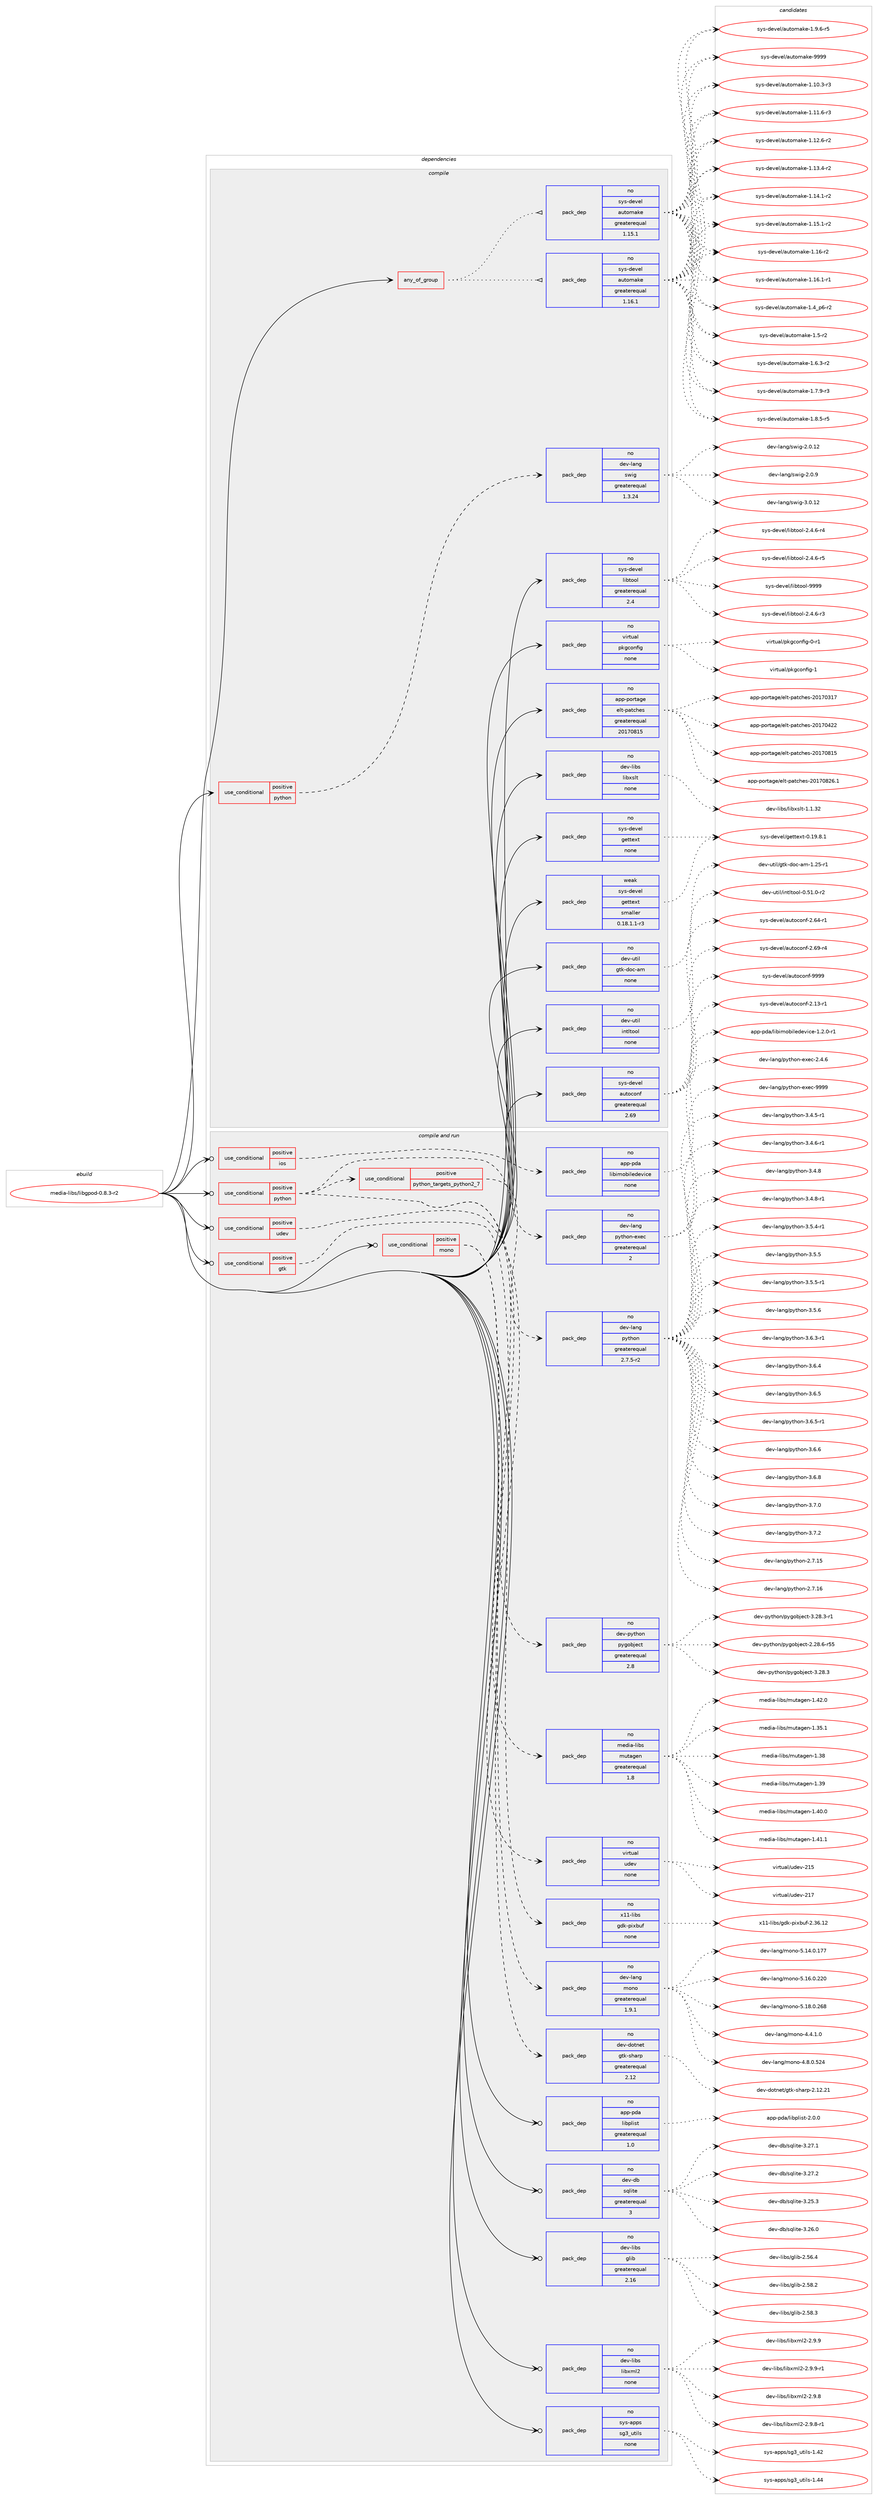 digraph prolog {

# *************
# Graph options
# *************

newrank=true;
concentrate=true;
compound=true;
graph [rankdir=LR,fontname=Helvetica,fontsize=10,ranksep=1.5];#, ranksep=2.5, nodesep=0.2];
edge  [arrowhead=vee];
node  [fontname=Helvetica,fontsize=10];

# **********
# The ebuild
# **********

subgraph cluster_leftcol {
color=gray;
rank=same;
label=<<i>ebuild</i>>;
id [label="media-libs/libgpod-0.8.3-r2", color=red, width=4, href="../media-libs/libgpod-0.8.3-r2.svg"];
}

# ****************
# The dependencies
# ****************

subgraph cluster_midcol {
color=gray;
label=<<i>dependencies</i>>;
subgraph cluster_compile {
fillcolor="#eeeeee";
style=filled;
label=<<i>compile</i>>;
subgraph any25077 {
dependency1612627 [label=<<TABLE BORDER="0" CELLBORDER="1" CELLSPACING="0" CELLPADDING="4"><TR><TD CELLPADDING="10">any_of_group</TD></TR></TABLE>>, shape=none, color=red];subgraph pack1152445 {
dependency1612628 [label=<<TABLE BORDER="0" CELLBORDER="1" CELLSPACING="0" CELLPADDING="4" WIDTH="220"><TR><TD ROWSPAN="6" CELLPADDING="30">pack_dep</TD></TR><TR><TD WIDTH="110">no</TD></TR><TR><TD>sys-devel</TD></TR><TR><TD>automake</TD></TR><TR><TD>greaterequal</TD></TR><TR><TD>1.16.1</TD></TR></TABLE>>, shape=none, color=blue];
}
dependency1612627:e -> dependency1612628:w [weight=20,style="dotted",arrowhead="oinv"];
subgraph pack1152446 {
dependency1612629 [label=<<TABLE BORDER="0" CELLBORDER="1" CELLSPACING="0" CELLPADDING="4" WIDTH="220"><TR><TD ROWSPAN="6" CELLPADDING="30">pack_dep</TD></TR><TR><TD WIDTH="110">no</TD></TR><TR><TD>sys-devel</TD></TR><TR><TD>automake</TD></TR><TR><TD>greaterequal</TD></TR><TR><TD>1.15.1</TD></TR></TABLE>>, shape=none, color=blue];
}
dependency1612627:e -> dependency1612629:w [weight=20,style="dotted",arrowhead="oinv"];
}
id:e -> dependency1612627:w [weight=20,style="solid",arrowhead="vee"];
subgraph cond434406 {
dependency1612630 [label=<<TABLE BORDER="0" CELLBORDER="1" CELLSPACING="0" CELLPADDING="4"><TR><TD ROWSPAN="3" CELLPADDING="10">use_conditional</TD></TR><TR><TD>positive</TD></TR><TR><TD>python</TD></TR></TABLE>>, shape=none, color=red];
subgraph pack1152447 {
dependency1612631 [label=<<TABLE BORDER="0" CELLBORDER="1" CELLSPACING="0" CELLPADDING="4" WIDTH="220"><TR><TD ROWSPAN="6" CELLPADDING="30">pack_dep</TD></TR><TR><TD WIDTH="110">no</TD></TR><TR><TD>dev-lang</TD></TR><TR><TD>swig</TD></TR><TR><TD>greaterequal</TD></TR><TR><TD>1.3.24</TD></TR></TABLE>>, shape=none, color=blue];
}
dependency1612630:e -> dependency1612631:w [weight=20,style="dashed",arrowhead="vee"];
}
id:e -> dependency1612630:w [weight=20,style="solid",arrowhead="vee"];
subgraph pack1152448 {
dependency1612632 [label=<<TABLE BORDER="0" CELLBORDER="1" CELLSPACING="0" CELLPADDING="4" WIDTH="220"><TR><TD ROWSPAN="6" CELLPADDING="30">pack_dep</TD></TR><TR><TD WIDTH="110">no</TD></TR><TR><TD>app-portage</TD></TR><TR><TD>elt-patches</TD></TR><TR><TD>greaterequal</TD></TR><TR><TD>20170815</TD></TR></TABLE>>, shape=none, color=blue];
}
id:e -> dependency1612632:w [weight=20,style="solid",arrowhead="vee"];
subgraph pack1152449 {
dependency1612633 [label=<<TABLE BORDER="0" CELLBORDER="1" CELLSPACING="0" CELLPADDING="4" WIDTH="220"><TR><TD ROWSPAN="6" CELLPADDING="30">pack_dep</TD></TR><TR><TD WIDTH="110">no</TD></TR><TR><TD>dev-libs</TD></TR><TR><TD>libxslt</TD></TR><TR><TD>none</TD></TR><TR><TD></TD></TR></TABLE>>, shape=none, color=blue];
}
id:e -> dependency1612633:w [weight=20,style="solid",arrowhead="vee"];
subgraph pack1152450 {
dependency1612634 [label=<<TABLE BORDER="0" CELLBORDER="1" CELLSPACING="0" CELLPADDING="4" WIDTH="220"><TR><TD ROWSPAN="6" CELLPADDING="30">pack_dep</TD></TR><TR><TD WIDTH="110">no</TD></TR><TR><TD>dev-util</TD></TR><TR><TD>gtk-doc-am</TD></TR><TR><TD>none</TD></TR><TR><TD></TD></TR></TABLE>>, shape=none, color=blue];
}
id:e -> dependency1612634:w [weight=20,style="solid",arrowhead="vee"];
subgraph pack1152451 {
dependency1612635 [label=<<TABLE BORDER="0" CELLBORDER="1" CELLSPACING="0" CELLPADDING="4" WIDTH="220"><TR><TD ROWSPAN="6" CELLPADDING="30">pack_dep</TD></TR><TR><TD WIDTH="110">no</TD></TR><TR><TD>dev-util</TD></TR><TR><TD>intltool</TD></TR><TR><TD>none</TD></TR><TR><TD></TD></TR></TABLE>>, shape=none, color=blue];
}
id:e -> dependency1612635:w [weight=20,style="solid",arrowhead="vee"];
subgraph pack1152452 {
dependency1612636 [label=<<TABLE BORDER="0" CELLBORDER="1" CELLSPACING="0" CELLPADDING="4" WIDTH="220"><TR><TD ROWSPAN="6" CELLPADDING="30">pack_dep</TD></TR><TR><TD WIDTH="110">no</TD></TR><TR><TD>sys-devel</TD></TR><TR><TD>autoconf</TD></TR><TR><TD>greaterequal</TD></TR><TR><TD>2.69</TD></TR></TABLE>>, shape=none, color=blue];
}
id:e -> dependency1612636:w [weight=20,style="solid",arrowhead="vee"];
subgraph pack1152453 {
dependency1612637 [label=<<TABLE BORDER="0" CELLBORDER="1" CELLSPACING="0" CELLPADDING="4" WIDTH="220"><TR><TD ROWSPAN="6" CELLPADDING="30">pack_dep</TD></TR><TR><TD WIDTH="110">no</TD></TR><TR><TD>sys-devel</TD></TR><TR><TD>gettext</TD></TR><TR><TD>none</TD></TR><TR><TD></TD></TR></TABLE>>, shape=none, color=blue];
}
id:e -> dependency1612637:w [weight=20,style="solid",arrowhead="vee"];
subgraph pack1152454 {
dependency1612638 [label=<<TABLE BORDER="0" CELLBORDER="1" CELLSPACING="0" CELLPADDING="4" WIDTH="220"><TR><TD ROWSPAN="6" CELLPADDING="30">pack_dep</TD></TR><TR><TD WIDTH="110">no</TD></TR><TR><TD>sys-devel</TD></TR><TR><TD>libtool</TD></TR><TR><TD>greaterequal</TD></TR><TR><TD>2.4</TD></TR></TABLE>>, shape=none, color=blue];
}
id:e -> dependency1612638:w [weight=20,style="solid",arrowhead="vee"];
subgraph pack1152455 {
dependency1612639 [label=<<TABLE BORDER="0" CELLBORDER="1" CELLSPACING="0" CELLPADDING="4" WIDTH="220"><TR><TD ROWSPAN="6" CELLPADDING="30">pack_dep</TD></TR><TR><TD WIDTH="110">no</TD></TR><TR><TD>virtual</TD></TR><TR><TD>pkgconfig</TD></TR><TR><TD>none</TD></TR><TR><TD></TD></TR></TABLE>>, shape=none, color=blue];
}
id:e -> dependency1612639:w [weight=20,style="solid",arrowhead="vee"];
subgraph pack1152456 {
dependency1612640 [label=<<TABLE BORDER="0" CELLBORDER="1" CELLSPACING="0" CELLPADDING="4" WIDTH="220"><TR><TD ROWSPAN="6" CELLPADDING="30">pack_dep</TD></TR><TR><TD WIDTH="110">weak</TD></TR><TR><TD>sys-devel</TD></TR><TR><TD>gettext</TD></TR><TR><TD>smaller</TD></TR><TR><TD>0.18.1.1-r3</TD></TR></TABLE>>, shape=none, color=blue];
}
id:e -> dependency1612640:w [weight=20,style="solid",arrowhead="vee"];
}
subgraph cluster_compileandrun {
fillcolor="#eeeeee";
style=filled;
label=<<i>compile and run</i>>;
subgraph cond434407 {
dependency1612641 [label=<<TABLE BORDER="0" CELLBORDER="1" CELLSPACING="0" CELLPADDING="4"><TR><TD ROWSPAN="3" CELLPADDING="10">use_conditional</TD></TR><TR><TD>positive</TD></TR><TR><TD>gtk</TD></TR></TABLE>>, shape=none, color=red];
subgraph pack1152457 {
dependency1612642 [label=<<TABLE BORDER="0" CELLBORDER="1" CELLSPACING="0" CELLPADDING="4" WIDTH="220"><TR><TD ROWSPAN="6" CELLPADDING="30">pack_dep</TD></TR><TR><TD WIDTH="110">no</TD></TR><TR><TD>x11-libs</TD></TR><TR><TD>gdk-pixbuf</TD></TR><TR><TD>none</TD></TR><TR><TD></TD></TR></TABLE>>, shape=none, color=blue];
}
dependency1612641:e -> dependency1612642:w [weight=20,style="dashed",arrowhead="vee"];
}
id:e -> dependency1612641:w [weight=20,style="solid",arrowhead="odotvee"];
subgraph cond434408 {
dependency1612643 [label=<<TABLE BORDER="0" CELLBORDER="1" CELLSPACING="0" CELLPADDING="4"><TR><TD ROWSPAN="3" CELLPADDING="10">use_conditional</TD></TR><TR><TD>positive</TD></TR><TR><TD>ios</TD></TR></TABLE>>, shape=none, color=red];
subgraph pack1152458 {
dependency1612644 [label=<<TABLE BORDER="0" CELLBORDER="1" CELLSPACING="0" CELLPADDING="4" WIDTH="220"><TR><TD ROWSPAN="6" CELLPADDING="30">pack_dep</TD></TR><TR><TD WIDTH="110">no</TD></TR><TR><TD>app-pda</TD></TR><TR><TD>libimobiledevice</TD></TR><TR><TD>none</TD></TR><TR><TD></TD></TR></TABLE>>, shape=none, color=blue];
}
dependency1612643:e -> dependency1612644:w [weight=20,style="dashed",arrowhead="vee"];
}
id:e -> dependency1612643:w [weight=20,style="solid",arrowhead="odotvee"];
subgraph cond434409 {
dependency1612645 [label=<<TABLE BORDER="0" CELLBORDER="1" CELLSPACING="0" CELLPADDING="4"><TR><TD ROWSPAN="3" CELLPADDING="10">use_conditional</TD></TR><TR><TD>positive</TD></TR><TR><TD>mono</TD></TR></TABLE>>, shape=none, color=red];
subgraph pack1152459 {
dependency1612646 [label=<<TABLE BORDER="0" CELLBORDER="1" CELLSPACING="0" CELLPADDING="4" WIDTH="220"><TR><TD ROWSPAN="6" CELLPADDING="30">pack_dep</TD></TR><TR><TD WIDTH="110">no</TD></TR><TR><TD>dev-lang</TD></TR><TR><TD>mono</TD></TR><TR><TD>greaterequal</TD></TR><TR><TD>1.9.1</TD></TR></TABLE>>, shape=none, color=blue];
}
dependency1612645:e -> dependency1612646:w [weight=20,style="dashed",arrowhead="vee"];
subgraph pack1152460 {
dependency1612647 [label=<<TABLE BORDER="0" CELLBORDER="1" CELLSPACING="0" CELLPADDING="4" WIDTH="220"><TR><TD ROWSPAN="6" CELLPADDING="30">pack_dep</TD></TR><TR><TD WIDTH="110">no</TD></TR><TR><TD>dev-dotnet</TD></TR><TR><TD>gtk-sharp</TD></TR><TR><TD>greaterequal</TD></TR><TR><TD>2.12</TD></TR></TABLE>>, shape=none, color=blue];
}
dependency1612645:e -> dependency1612647:w [weight=20,style="dashed",arrowhead="vee"];
}
id:e -> dependency1612645:w [weight=20,style="solid",arrowhead="odotvee"];
subgraph cond434410 {
dependency1612648 [label=<<TABLE BORDER="0" CELLBORDER="1" CELLSPACING="0" CELLPADDING="4"><TR><TD ROWSPAN="3" CELLPADDING="10">use_conditional</TD></TR><TR><TD>positive</TD></TR><TR><TD>python</TD></TR></TABLE>>, shape=none, color=red];
subgraph cond434411 {
dependency1612649 [label=<<TABLE BORDER="0" CELLBORDER="1" CELLSPACING="0" CELLPADDING="4"><TR><TD ROWSPAN="3" CELLPADDING="10">use_conditional</TD></TR><TR><TD>positive</TD></TR><TR><TD>python_targets_python2_7</TD></TR></TABLE>>, shape=none, color=red];
subgraph pack1152461 {
dependency1612650 [label=<<TABLE BORDER="0" CELLBORDER="1" CELLSPACING="0" CELLPADDING="4" WIDTH="220"><TR><TD ROWSPAN="6" CELLPADDING="30">pack_dep</TD></TR><TR><TD WIDTH="110">no</TD></TR><TR><TD>dev-lang</TD></TR><TR><TD>python</TD></TR><TR><TD>greaterequal</TD></TR><TR><TD>2.7.5-r2</TD></TR></TABLE>>, shape=none, color=blue];
}
dependency1612649:e -> dependency1612650:w [weight=20,style="dashed",arrowhead="vee"];
}
dependency1612648:e -> dependency1612649:w [weight=20,style="dashed",arrowhead="vee"];
subgraph pack1152462 {
dependency1612651 [label=<<TABLE BORDER="0" CELLBORDER="1" CELLSPACING="0" CELLPADDING="4" WIDTH="220"><TR><TD ROWSPAN="6" CELLPADDING="30">pack_dep</TD></TR><TR><TD WIDTH="110">no</TD></TR><TR><TD>dev-lang</TD></TR><TR><TD>python-exec</TD></TR><TR><TD>greaterequal</TD></TR><TR><TD>2</TD></TR></TABLE>>, shape=none, color=blue];
}
dependency1612648:e -> dependency1612651:w [weight=20,style="dashed",arrowhead="vee"];
subgraph pack1152463 {
dependency1612652 [label=<<TABLE BORDER="0" CELLBORDER="1" CELLSPACING="0" CELLPADDING="4" WIDTH="220"><TR><TD ROWSPAN="6" CELLPADDING="30">pack_dep</TD></TR><TR><TD WIDTH="110">no</TD></TR><TR><TD>media-libs</TD></TR><TR><TD>mutagen</TD></TR><TR><TD>greaterequal</TD></TR><TR><TD>1.8</TD></TR></TABLE>>, shape=none, color=blue];
}
dependency1612648:e -> dependency1612652:w [weight=20,style="dashed",arrowhead="vee"];
subgraph pack1152464 {
dependency1612653 [label=<<TABLE BORDER="0" CELLBORDER="1" CELLSPACING="0" CELLPADDING="4" WIDTH="220"><TR><TD ROWSPAN="6" CELLPADDING="30">pack_dep</TD></TR><TR><TD WIDTH="110">no</TD></TR><TR><TD>dev-python</TD></TR><TR><TD>pygobject</TD></TR><TR><TD>greaterequal</TD></TR><TR><TD>2.8</TD></TR></TABLE>>, shape=none, color=blue];
}
dependency1612648:e -> dependency1612653:w [weight=20,style="dashed",arrowhead="vee"];
}
id:e -> dependency1612648:w [weight=20,style="solid",arrowhead="odotvee"];
subgraph cond434412 {
dependency1612654 [label=<<TABLE BORDER="0" CELLBORDER="1" CELLSPACING="0" CELLPADDING="4"><TR><TD ROWSPAN="3" CELLPADDING="10">use_conditional</TD></TR><TR><TD>positive</TD></TR><TR><TD>udev</TD></TR></TABLE>>, shape=none, color=red];
subgraph pack1152465 {
dependency1612655 [label=<<TABLE BORDER="0" CELLBORDER="1" CELLSPACING="0" CELLPADDING="4" WIDTH="220"><TR><TD ROWSPAN="6" CELLPADDING="30">pack_dep</TD></TR><TR><TD WIDTH="110">no</TD></TR><TR><TD>virtual</TD></TR><TR><TD>udev</TD></TR><TR><TD>none</TD></TR><TR><TD></TD></TR></TABLE>>, shape=none, color=blue];
}
dependency1612654:e -> dependency1612655:w [weight=20,style="dashed",arrowhead="vee"];
}
id:e -> dependency1612654:w [weight=20,style="solid",arrowhead="odotvee"];
subgraph pack1152466 {
dependency1612656 [label=<<TABLE BORDER="0" CELLBORDER="1" CELLSPACING="0" CELLPADDING="4" WIDTH="220"><TR><TD ROWSPAN="6" CELLPADDING="30">pack_dep</TD></TR><TR><TD WIDTH="110">no</TD></TR><TR><TD>app-pda</TD></TR><TR><TD>libplist</TD></TR><TR><TD>greaterequal</TD></TR><TR><TD>1.0</TD></TR></TABLE>>, shape=none, color=blue];
}
id:e -> dependency1612656:w [weight=20,style="solid",arrowhead="odotvee"];
subgraph pack1152467 {
dependency1612657 [label=<<TABLE BORDER="0" CELLBORDER="1" CELLSPACING="0" CELLPADDING="4" WIDTH="220"><TR><TD ROWSPAN="6" CELLPADDING="30">pack_dep</TD></TR><TR><TD WIDTH="110">no</TD></TR><TR><TD>dev-db</TD></TR><TR><TD>sqlite</TD></TR><TR><TD>greaterequal</TD></TR><TR><TD>3</TD></TR></TABLE>>, shape=none, color=blue];
}
id:e -> dependency1612657:w [weight=20,style="solid",arrowhead="odotvee"];
subgraph pack1152468 {
dependency1612658 [label=<<TABLE BORDER="0" CELLBORDER="1" CELLSPACING="0" CELLPADDING="4" WIDTH="220"><TR><TD ROWSPAN="6" CELLPADDING="30">pack_dep</TD></TR><TR><TD WIDTH="110">no</TD></TR><TR><TD>dev-libs</TD></TR><TR><TD>glib</TD></TR><TR><TD>greaterequal</TD></TR><TR><TD>2.16</TD></TR></TABLE>>, shape=none, color=blue];
}
id:e -> dependency1612658:w [weight=20,style="solid",arrowhead="odotvee"];
subgraph pack1152469 {
dependency1612659 [label=<<TABLE BORDER="0" CELLBORDER="1" CELLSPACING="0" CELLPADDING="4" WIDTH="220"><TR><TD ROWSPAN="6" CELLPADDING="30">pack_dep</TD></TR><TR><TD WIDTH="110">no</TD></TR><TR><TD>dev-libs</TD></TR><TR><TD>libxml2</TD></TR><TR><TD>none</TD></TR><TR><TD></TD></TR></TABLE>>, shape=none, color=blue];
}
id:e -> dependency1612659:w [weight=20,style="solid",arrowhead="odotvee"];
subgraph pack1152470 {
dependency1612660 [label=<<TABLE BORDER="0" CELLBORDER="1" CELLSPACING="0" CELLPADDING="4" WIDTH="220"><TR><TD ROWSPAN="6" CELLPADDING="30">pack_dep</TD></TR><TR><TD WIDTH="110">no</TD></TR><TR><TD>sys-apps</TD></TR><TR><TD>sg3_utils</TD></TR><TR><TD>none</TD></TR><TR><TD></TD></TR></TABLE>>, shape=none, color=blue];
}
id:e -> dependency1612660:w [weight=20,style="solid",arrowhead="odotvee"];
}
subgraph cluster_run {
fillcolor="#eeeeee";
style=filled;
label=<<i>run</i>>;
}
}

# **************
# The candidates
# **************

subgraph cluster_choices {
rank=same;
color=gray;
label=<<i>candidates</i>>;

subgraph choice1152445 {
color=black;
nodesep=1;
choice11512111545100101118101108479711711611110997107101454946494846514511451 [label="sys-devel/automake-1.10.3-r3", color=red, width=4,href="../sys-devel/automake-1.10.3-r3.svg"];
choice11512111545100101118101108479711711611110997107101454946494946544511451 [label="sys-devel/automake-1.11.6-r3", color=red, width=4,href="../sys-devel/automake-1.11.6-r3.svg"];
choice11512111545100101118101108479711711611110997107101454946495046544511450 [label="sys-devel/automake-1.12.6-r2", color=red, width=4,href="../sys-devel/automake-1.12.6-r2.svg"];
choice11512111545100101118101108479711711611110997107101454946495146524511450 [label="sys-devel/automake-1.13.4-r2", color=red, width=4,href="../sys-devel/automake-1.13.4-r2.svg"];
choice11512111545100101118101108479711711611110997107101454946495246494511450 [label="sys-devel/automake-1.14.1-r2", color=red, width=4,href="../sys-devel/automake-1.14.1-r2.svg"];
choice11512111545100101118101108479711711611110997107101454946495346494511450 [label="sys-devel/automake-1.15.1-r2", color=red, width=4,href="../sys-devel/automake-1.15.1-r2.svg"];
choice1151211154510010111810110847971171161111099710710145494649544511450 [label="sys-devel/automake-1.16-r2", color=red, width=4,href="../sys-devel/automake-1.16-r2.svg"];
choice11512111545100101118101108479711711611110997107101454946495446494511449 [label="sys-devel/automake-1.16.1-r1", color=red, width=4,href="../sys-devel/automake-1.16.1-r1.svg"];
choice115121115451001011181011084797117116111109971071014549465295112544511450 [label="sys-devel/automake-1.4_p6-r2", color=red, width=4,href="../sys-devel/automake-1.4_p6-r2.svg"];
choice11512111545100101118101108479711711611110997107101454946534511450 [label="sys-devel/automake-1.5-r2", color=red, width=4,href="../sys-devel/automake-1.5-r2.svg"];
choice115121115451001011181011084797117116111109971071014549465446514511450 [label="sys-devel/automake-1.6.3-r2", color=red, width=4,href="../sys-devel/automake-1.6.3-r2.svg"];
choice115121115451001011181011084797117116111109971071014549465546574511451 [label="sys-devel/automake-1.7.9-r3", color=red, width=4,href="../sys-devel/automake-1.7.9-r3.svg"];
choice115121115451001011181011084797117116111109971071014549465646534511453 [label="sys-devel/automake-1.8.5-r5", color=red, width=4,href="../sys-devel/automake-1.8.5-r5.svg"];
choice115121115451001011181011084797117116111109971071014549465746544511453 [label="sys-devel/automake-1.9.6-r5", color=red, width=4,href="../sys-devel/automake-1.9.6-r5.svg"];
choice115121115451001011181011084797117116111109971071014557575757 [label="sys-devel/automake-9999", color=red, width=4,href="../sys-devel/automake-9999.svg"];
dependency1612628:e -> choice11512111545100101118101108479711711611110997107101454946494846514511451:w [style=dotted,weight="100"];
dependency1612628:e -> choice11512111545100101118101108479711711611110997107101454946494946544511451:w [style=dotted,weight="100"];
dependency1612628:e -> choice11512111545100101118101108479711711611110997107101454946495046544511450:w [style=dotted,weight="100"];
dependency1612628:e -> choice11512111545100101118101108479711711611110997107101454946495146524511450:w [style=dotted,weight="100"];
dependency1612628:e -> choice11512111545100101118101108479711711611110997107101454946495246494511450:w [style=dotted,weight="100"];
dependency1612628:e -> choice11512111545100101118101108479711711611110997107101454946495346494511450:w [style=dotted,weight="100"];
dependency1612628:e -> choice1151211154510010111810110847971171161111099710710145494649544511450:w [style=dotted,weight="100"];
dependency1612628:e -> choice11512111545100101118101108479711711611110997107101454946495446494511449:w [style=dotted,weight="100"];
dependency1612628:e -> choice115121115451001011181011084797117116111109971071014549465295112544511450:w [style=dotted,weight="100"];
dependency1612628:e -> choice11512111545100101118101108479711711611110997107101454946534511450:w [style=dotted,weight="100"];
dependency1612628:e -> choice115121115451001011181011084797117116111109971071014549465446514511450:w [style=dotted,weight="100"];
dependency1612628:e -> choice115121115451001011181011084797117116111109971071014549465546574511451:w [style=dotted,weight="100"];
dependency1612628:e -> choice115121115451001011181011084797117116111109971071014549465646534511453:w [style=dotted,weight="100"];
dependency1612628:e -> choice115121115451001011181011084797117116111109971071014549465746544511453:w [style=dotted,weight="100"];
dependency1612628:e -> choice115121115451001011181011084797117116111109971071014557575757:w [style=dotted,weight="100"];
}
subgraph choice1152446 {
color=black;
nodesep=1;
choice11512111545100101118101108479711711611110997107101454946494846514511451 [label="sys-devel/automake-1.10.3-r3", color=red, width=4,href="../sys-devel/automake-1.10.3-r3.svg"];
choice11512111545100101118101108479711711611110997107101454946494946544511451 [label="sys-devel/automake-1.11.6-r3", color=red, width=4,href="../sys-devel/automake-1.11.6-r3.svg"];
choice11512111545100101118101108479711711611110997107101454946495046544511450 [label="sys-devel/automake-1.12.6-r2", color=red, width=4,href="../sys-devel/automake-1.12.6-r2.svg"];
choice11512111545100101118101108479711711611110997107101454946495146524511450 [label="sys-devel/automake-1.13.4-r2", color=red, width=4,href="../sys-devel/automake-1.13.4-r2.svg"];
choice11512111545100101118101108479711711611110997107101454946495246494511450 [label="sys-devel/automake-1.14.1-r2", color=red, width=4,href="../sys-devel/automake-1.14.1-r2.svg"];
choice11512111545100101118101108479711711611110997107101454946495346494511450 [label="sys-devel/automake-1.15.1-r2", color=red, width=4,href="../sys-devel/automake-1.15.1-r2.svg"];
choice1151211154510010111810110847971171161111099710710145494649544511450 [label="sys-devel/automake-1.16-r2", color=red, width=4,href="../sys-devel/automake-1.16-r2.svg"];
choice11512111545100101118101108479711711611110997107101454946495446494511449 [label="sys-devel/automake-1.16.1-r1", color=red, width=4,href="../sys-devel/automake-1.16.1-r1.svg"];
choice115121115451001011181011084797117116111109971071014549465295112544511450 [label="sys-devel/automake-1.4_p6-r2", color=red, width=4,href="../sys-devel/automake-1.4_p6-r2.svg"];
choice11512111545100101118101108479711711611110997107101454946534511450 [label="sys-devel/automake-1.5-r2", color=red, width=4,href="../sys-devel/automake-1.5-r2.svg"];
choice115121115451001011181011084797117116111109971071014549465446514511450 [label="sys-devel/automake-1.6.3-r2", color=red, width=4,href="../sys-devel/automake-1.6.3-r2.svg"];
choice115121115451001011181011084797117116111109971071014549465546574511451 [label="sys-devel/automake-1.7.9-r3", color=red, width=4,href="../sys-devel/automake-1.7.9-r3.svg"];
choice115121115451001011181011084797117116111109971071014549465646534511453 [label="sys-devel/automake-1.8.5-r5", color=red, width=4,href="../sys-devel/automake-1.8.5-r5.svg"];
choice115121115451001011181011084797117116111109971071014549465746544511453 [label="sys-devel/automake-1.9.6-r5", color=red, width=4,href="../sys-devel/automake-1.9.6-r5.svg"];
choice115121115451001011181011084797117116111109971071014557575757 [label="sys-devel/automake-9999", color=red, width=4,href="../sys-devel/automake-9999.svg"];
dependency1612629:e -> choice11512111545100101118101108479711711611110997107101454946494846514511451:w [style=dotted,weight="100"];
dependency1612629:e -> choice11512111545100101118101108479711711611110997107101454946494946544511451:w [style=dotted,weight="100"];
dependency1612629:e -> choice11512111545100101118101108479711711611110997107101454946495046544511450:w [style=dotted,weight="100"];
dependency1612629:e -> choice11512111545100101118101108479711711611110997107101454946495146524511450:w [style=dotted,weight="100"];
dependency1612629:e -> choice11512111545100101118101108479711711611110997107101454946495246494511450:w [style=dotted,weight="100"];
dependency1612629:e -> choice11512111545100101118101108479711711611110997107101454946495346494511450:w [style=dotted,weight="100"];
dependency1612629:e -> choice1151211154510010111810110847971171161111099710710145494649544511450:w [style=dotted,weight="100"];
dependency1612629:e -> choice11512111545100101118101108479711711611110997107101454946495446494511449:w [style=dotted,weight="100"];
dependency1612629:e -> choice115121115451001011181011084797117116111109971071014549465295112544511450:w [style=dotted,weight="100"];
dependency1612629:e -> choice11512111545100101118101108479711711611110997107101454946534511450:w [style=dotted,weight="100"];
dependency1612629:e -> choice115121115451001011181011084797117116111109971071014549465446514511450:w [style=dotted,weight="100"];
dependency1612629:e -> choice115121115451001011181011084797117116111109971071014549465546574511451:w [style=dotted,weight="100"];
dependency1612629:e -> choice115121115451001011181011084797117116111109971071014549465646534511453:w [style=dotted,weight="100"];
dependency1612629:e -> choice115121115451001011181011084797117116111109971071014549465746544511453:w [style=dotted,weight="100"];
dependency1612629:e -> choice115121115451001011181011084797117116111109971071014557575757:w [style=dotted,weight="100"];
}
subgraph choice1152447 {
color=black;
nodesep=1;
choice10010111845108971101034711511910510345504648464950 [label="dev-lang/swig-2.0.12", color=red, width=4,href="../dev-lang/swig-2.0.12.svg"];
choice100101118451089711010347115119105103455046484657 [label="dev-lang/swig-2.0.9", color=red, width=4,href="../dev-lang/swig-2.0.9.svg"];
choice10010111845108971101034711511910510345514648464950 [label="dev-lang/swig-3.0.12", color=red, width=4,href="../dev-lang/swig-3.0.12.svg"];
dependency1612631:e -> choice10010111845108971101034711511910510345504648464950:w [style=dotted,weight="100"];
dependency1612631:e -> choice100101118451089711010347115119105103455046484657:w [style=dotted,weight="100"];
dependency1612631:e -> choice10010111845108971101034711511910510345514648464950:w [style=dotted,weight="100"];
}
subgraph choice1152448 {
color=black;
nodesep=1;
choice97112112451121111141169710310147101108116451129711699104101115455048495548514955 [label="app-portage/elt-patches-20170317", color=red, width=4,href="../app-portage/elt-patches-20170317.svg"];
choice97112112451121111141169710310147101108116451129711699104101115455048495548525050 [label="app-portage/elt-patches-20170422", color=red, width=4,href="../app-portage/elt-patches-20170422.svg"];
choice97112112451121111141169710310147101108116451129711699104101115455048495548564953 [label="app-portage/elt-patches-20170815", color=red, width=4,href="../app-portage/elt-patches-20170815.svg"];
choice971121124511211111411697103101471011081164511297116991041011154550484955485650544649 [label="app-portage/elt-patches-20170826.1", color=red, width=4,href="../app-portage/elt-patches-20170826.1.svg"];
dependency1612632:e -> choice97112112451121111141169710310147101108116451129711699104101115455048495548514955:w [style=dotted,weight="100"];
dependency1612632:e -> choice97112112451121111141169710310147101108116451129711699104101115455048495548525050:w [style=dotted,weight="100"];
dependency1612632:e -> choice97112112451121111141169710310147101108116451129711699104101115455048495548564953:w [style=dotted,weight="100"];
dependency1612632:e -> choice971121124511211111411697103101471011081164511297116991041011154550484955485650544649:w [style=dotted,weight="100"];
}
subgraph choice1152449 {
color=black;
nodesep=1;
choice1001011184510810598115471081059812011510811645494649465150 [label="dev-libs/libxslt-1.1.32", color=red, width=4,href="../dev-libs/libxslt-1.1.32.svg"];
dependency1612633:e -> choice1001011184510810598115471081059812011510811645494649465150:w [style=dotted,weight="100"];
}
subgraph choice1152450 {
color=black;
nodesep=1;
choice10010111845117116105108471031161074510011199459710945494650534511449 [label="dev-util/gtk-doc-am-1.25-r1", color=red, width=4,href="../dev-util/gtk-doc-am-1.25-r1.svg"];
dependency1612634:e -> choice10010111845117116105108471031161074510011199459710945494650534511449:w [style=dotted,weight="100"];
}
subgraph choice1152451 {
color=black;
nodesep=1;
choice1001011184511711610510847105110116108116111111108454846534946484511450 [label="dev-util/intltool-0.51.0-r2", color=red, width=4,href="../dev-util/intltool-0.51.0-r2.svg"];
dependency1612635:e -> choice1001011184511711610510847105110116108116111111108454846534946484511450:w [style=dotted,weight="100"];
}
subgraph choice1152452 {
color=black;
nodesep=1;
choice1151211154510010111810110847971171161119911111010245504649514511449 [label="sys-devel/autoconf-2.13-r1", color=red, width=4,href="../sys-devel/autoconf-2.13-r1.svg"];
choice1151211154510010111810110847971171161119911111010245504654524511449 [label="sys-devel/autoconf-2.64-r1", color=red, width=4,href="../sys-devel/autoconf-2.64-r1.svg"];
choice1151211154510010111810110847971171161119911111010245504654574511452 [label="sys-devel/autoconf-2.69-r4", color=red, width=4,href="../sys-devel/autoconf-2.69-r4.svg"];
choice115121115451001011181011084797117116111991111101024557575757 [label="sys-devel/autoconf-9999", color=red, width=4,href="../sys-devel/autoconf-9999.svg"];
dependency1612636:e -> choice1151211154510010111810110847971171161119911111010245504649514511449:w [style=dotted,weight="100"];
dependency1612636:e -> choice1151211154510010111810110847971171161119911111010245504654524511449:w [style=dotted,weight="100"];
dependency1612636:e -> choice1151211154510010111810110847971171161119911111010245504654574511452:w [style=dotted,weight="100"];
dependency1612636:e -> choice115121115451001011181011084797117116111991111101024557575757:w [style=dotted,weight="100"];
}
subgraph choice1152453 {
color=black;
nodesep=1;
choice1151211154510010111810110847103101116116101120116454846495746564649 [label="sys-devel/gettext-0.19.8.1", color=red, width=4,href="../sys-devel/gettext-0.19.8.1.svg"];
dependency1612637:e -> choice1151211154510010111810110847103101116116101120116454846495746564649:w [style=dotted,weight="100"];
}
subgraph choice1152454 {
color=black;
nodesep=1;
choice1151211154510010111810110847108105981161111111084550465246544511451 [label="sys-devel/libtool-2.4.6-r3", color=red, width=4,href="../sys-devel/libtool-2.4.6-r3.svg"];
choice1151211154510010111810110847108105981161111111084550465246544511452 [label="sys-devel/libtool-2.4.6-r4", color=red, width=4,href="../sys-devel/libtool-2.4.6-r4.svg"];
choice1151211154510010111810110847108105981161111111084550465246544511453 [label="sys-devel/libtool-2.4.6-r5", color=red, width=4,href="../sys-devel/libtool-2.4.6-r5.svg"];
choice1151211154510010111810110847108105981161111111084557575757 [label="sys-devel/libtool-9999", color=red, width=4,href="../sys-devel/libtool-9999.svg"];
dependency1612638:e -> choice1151211154510010111810110847108105981161111111084550465246544511451:w [style=dotted,weight="100"];
dependency1612638:e -> choice1151211154510010111810110847108105981161111111084550465246544511452:w [style=dotted,weight="100"];
dependency1612638:e -> choice1151211154510010111810110847108105981161111111084550465246544511453:w [style=dotted,weight="100"];
dependency1612638:e -> choice1151211154510010111810110847108105981161111111084557575757:w [style=dotted,weight="100"];
}
subgraph choice1152455 {
color=black;
nodesep=1;
choice11810511411611797108471121071039911111010210510345484511449 [label="virtual/pkgconfig-0-r1", color=red, width=4,href="../virtual/pkgconfig-0-r1.svg"];
choice1181051141161179710847112107103991111101021051034549 [label="virtual/pkgconfig-1", color=red, width=4,href="../virtual/pkgconfig-1.svg"];
dependency1612639:e -> choice11810511411611797108471121071039911111010210510345484511449:w [style=dotted,weight="100"];
dependency1612639:e -> choice1181051141161179710847112107103991111101021051034549:w [style=dotted,weight="100"];
}
subgraph choice1152456 {
color=black;
nodesep=1;
choice1151211154510010111810110847103101116116101120116454846495746564649 [label="sys-devel/gettext-0.19.8.1", color=red, width=4,href="../sys-devel/gettext-0.19.8.1.svg"];
dependency1612640:e -> choice1151211154510010111810110847103101116116101120116454846495746564649:w [style=dotted,weight="100"];
}
subgraph choice1152457 {
color=black;
nodesep=1;
choice120494945108105981154710310010745112105120981171024550465154464950 [label="x11-libs/gdk-pixbuf-2.36.12", color=red, width=4,href="../x11-libs/gdk-pixbuf-2.36.12.svg"];
dependency1612642:e -> choice120494945108105981154710310010745112105120981171024550465154464950:w [style=dotted,weight="100"];
}
subgraph choice1152458 {
color=black;
nodesep=1;
choice971121124511210097471081059810510911198105108101100101118105991014549465046484511449 [label="app-pda/libimobiledevice-1.2.0-r1", color=red, width=4,href="../app-pda/libimobiledevice-1.2.0-r1.svg"];
dependency1612644:e -> choice971121124511210097471081059810510911198105108101100101118105991014549465046484511449:w [style=dotted,weight="100"];
}
subgraph choice1152459 {
color=black;
nodesep=1;
choice1001011184510897110103471091111101114552465246494648 [label="dev-lang/mono-4.4.1.0", color=red, width=4,href="../dev-lang/mono-4.4.1.0.svg"];
choice10010111845108971101034710911111011145524656464846535052 [label="dev-lang/mono-4.8.0.524", color=red, width=4,href="../dev-lang/mono-4.8.0.524.svg"];
choice1001011184510897110103471091111101114553464952464846495555 [label="dev-lang/mono-5.14.0.177", color=red, width=4,href="../dev-lang/mono-5.14.0.177.svg"];
choice1001011184510897110103471091111101114553464954464846505048 [label="dev-lang/mono-5.16.0.220", color=red, width=4,href="../dev-lang/mono-5.16.0.220.svg"];
choice1001011184510897110103471091111101114553464956464846505456 [label="dev-lang/mono-5.18.0.268", color=red, width=4,href="../dev-lang/mono-5.18.0.268.svg"];
dependency1612646:e -> choice1001011184510897110103471091111101114552465246494648:w [style=dotted,weight="100"];
dependency1612646:e -> choice10010111845108971101034710911111011145524656464846535052:w [style=dotted,weight="100"];
dependency1612646:e -> choice1001011184510897110103471091111101114553464952464846495555:w [style=dotted,weight="100"];
dependency1612646:e -> choice1001011184510897110103471091111101114553464954464846505048:w [style=dotted,weight="100"];
dependency1612646:e -> choice1001011184510897110103471091111101114553464956464846505456:w [style=dotted,weight="100"];
}
subgraph choice1152460 {
color=black;
nodesep=1;
choice100101118451001111161101011164710311610745115104971141124550464950465049 [label="dev-dotnet/gtk-sharp-2.12.21", color=red, width=4,href="../dev-dotnet/gtk-sharp-2.12.21.svg"];
dependency1612647:e -> choice100101118451001111161101011164710311610745115104971141124550464950465049:w [style=dotted,weight="100"];
}
subgraph choice1152461 {
color=black;
nodesep=1;
choice10010111845108971101034711212111610411111045504655464953 [label="dev-lang/python-2.7.15", color=red, width=4,href="../dev-lang/python-2.7.15.svg"];
choice10010111845108971101034711212111610411111045504655464954 [label="dev-lang/python-2.7.16", color=red, width=4,href="../dev-lang/python-2.7.16.svg"];
choice1001011184510897110103471121211161041111104551465246534511449 [label="dev-lang/python-3.4.5-r1", color=red, width=4,href="../dev-lang/python-3.4.5-r1.svg"];
choice1001011184510897110103471121211161041111104551465246544511449 [label="dev-lang/python-3.4.6-r1", color=red, width=4,href="../dev-lang/python-3.4.6-r1.svg"];
choice100101118451089711010347112121116104111110455146524656 [label="dev-lang/python-3.4.8", color=red, width=4,href="../dev-lang/python-3.4.8.svg"];
choice1001011184510897110103471121211161041111104551465246564511449 [label="dev-lang/python-3.4.8-r1", color=red, width=4,href="../dev-lang/python-3.4.8-r1.svg"];
choice1001011184510897110103471121211161041111104551465346524511449 [label="dev-lang/python-3.5.4-r1", color=red, width=4,href="../dev-lang/python-3.5.4-r1.svg"];
choice100101118451089711010347112121116104111110455146534653 [label="dev-lang/python-3.5.5", color=red, width=4,href="../dev-lang/python-3.5.5.svg"];
choice1001011184510897110103471121211161041111104551465346534511449 [label="dev-lang/python-3.5.5-r1", color=red, width=4,href="../dev-lang/python-3.5.5-r1.svg"];
choice100101118451089711010347112121116104111110455146534654 [label="dev-lang/python-3.5.6", color=red, width=4,href="../dev-lang/python-3.5.6.svg"];
choice1001011184510897110103471121211161041111104551465446514511449 [label="dev-lang/python-3.6.3-r1", color=red, width=4,href="../dev-lang/python-3.6.3-r1.svg"];
choice100101118451089711010347112121116104111110455146544652 [label="dev-lang/python-3.6.4", color=red, width=4,href="../dev-lang/python-3.6.4.svg"];
choice100101118451089711010347112121116104111110455146544653 [label="dev-lang/python-3.6.5", color=red, width=4,href="../dev-lang/python-3.6.5.svg"];
choice1001011184510897110103471121211161041111104551465446534511449 [label="dev-lang/python-3.6.5-r1", color=red, width=4,href="../dev-lang/python-3.6.5-r1.svg"];
choice100101118451089711010347112121116104111110455146544654 [label="dev-lang/python-3.6.6", color=red, width=4,href="../dev-lang/python-3.6.6.svg"];
choice100101118451089711010347112121116104111110455146544656 [label="dev-lang/python-3.6.8", color=red, width=4,href="../dev-lang/python-3.6.8.svg"];
choice100101118451089711010347112121116104111110455146554648 [label="dev-lang/python-3.7.0", color=red, width=4,href="../dev-lang/python-3.7.0.svg"];
choice100101118451089711010347112121116104111110455146554650 [label="dev-lang/python-3.7.2", color=red, width=4,href="../dev-lang/python-3.7.2.svg"];
dependency1612650:e -> choice10010111845108971101034711212111610411111045504655464953:w [style=dotted,weight="100"];
dependency1612650:e -> choice10010111845108971101034711212111610411111045504655464954:w [style=dotted,weight="100"];
dependency1612650:e -> choice1001011184510897110103471121211161041111104551465246534511449:w [style=dotted,weight="100"];
dependency1612650:e -> choice1001011184510897110103471121211161041111104551465246544511449:w [style=dotted,weight="100"];
dependency1612650:e -> choice100101118451089711010347112121116104111110455146524656:w [style=dotted,weight="100"];
dependency1612650:e -> choice1001011184510897110103471121211161041111104551465246564511449:w [style=dotted,weight="100"];
dependency1612650:e -> choice1001011184510897110103471121211161041111104551465346524511449:w [style=dotted,weight="100"];
dependency1612650:e -> choice100101118451089711010347112121116104111110455146534653:w [style=dotted,weight="100"];
dependency1612650:e -> choice1001011184510897110103471121211161041111104551465346534511449:w [style=dotted,weight="100"];
dependency1612650:e -> choice100101118451089711010347112121116104111110455146534654:w [style=dotted,weight="100"];
dependency1612650:e -> choice1001011184510897110103471121211161041111104551465446514511449:w [style=dotted,weight="100"];
dependency1612650:e -> choice100101118451089711010347112121116104111110455146544652:w [style=dotted,weight="100"];
dependency1612650:e -> choice100101118451089711010347112121116104111110455146544653:w [style=dotted,weight="100"];
dependency1612650:e -> choice1001011184510897110103471121211161041111104551465446534511449:w [style=dotted,weight="100"];
dependency1612650:e -> choice100101118451089711010347112121116104111110455146544654:w [style=dotted,weight="100"];
dependency1612650:e -> choice100101118451089711010347112121116104111110455146544656:w [style=dotted,weight="100"];
dependency1612650:e -> choice100101118451089711010347112121116104111110455146554648:w [style=dotted,weight="100"];
dependency1612650:e -> choice100101118451089711010347112121116104111110455146554650:w [style=dotted,weight="100"];
}
subgraph choice1152462 {
color=black;
nodesep=1;
choice1001011184510897110103471121211161041111104510112010199455046524654 [label="dev-lang/python-exec-2.4.6", color=red, width=4,href="../dev-lang/python-exec-2.4.6.svg"];
choice10010111845108971101034711212111610411111045101120101994557575757 [label="dev-lang/python-exec-9999", color=red, width=4,href="../dev-lang/python-exec-9999.svg"];
dependency1612651:e -> choice1001011184510897110103471121211161041111104510112010199455046524654:w [style=dotted,weight="100"];
dependency1612651:e -> choice10010111845108971101034711212111610411111045101120101994557575757:w [style=dotted,weight="100"];
}
subgraph choice1152463 {
color=black;
nodesep=1;
choice109101100105974510810598115471091171169710310111045494651534649 [label="media-libs/mutagen-1.35.1", color=red, width=4,href="../media-libs/mutagen-1.35.1.svg"];
choice10910110010597451081059811547109117116971031011104549465156 [label="media-libs/mutagen-1.38", color=red, width=4,href="../media-libs/mutagen-1.38.svg"];
choice10910110010597451081059811547109117116971031011104549465157 [label="media-libs/mutagen-1.39", color=red, width=4,href="../media-libs/mutagen-1.39.svg"];
choice109101100105974510810598115471091171169710310111045494652484648 [label="media-libs/mutagen-1.40.0", color=red, width=4,href="../media-libs/mutagen-1.40.0.svg"];
choice109101100105974510810598115471091171169710310111045494652494649 [label="media-libs/mutagen-1.41.1", color=red, width=4,href="../media-libs/mutagen-1.41.1.svg"];
choice109101100105974510810598115471091171169710310111045494652504648 [label="media-libs/mutagen-1.42.0", color=red, width=4,href="../media-libs/mutagen-1.42.0.svg"];
dependency1612652:e -> choice109101100105974510810598115471091171169710310111045494651534649:w [style=dotted,weight="100"];
dependency1612652:e -> choice10910110010597451081059811547109117116971031011104549465156:w [style=dotted,weight="100"];
dependency1612652:e -> choice10910110010597451081059811547109117116971031011104549465157:w [style=dotted,weight="100"];
dependency1612652:e -> choice109101100105974510810598115471091171169710310111045494652484648:w [style=dotted,weight="100"];
dependency1612652:e -> choice109101100105974510810598115471091171169710310111045494652494649:w [style=dotted,weight="100"];
dependency1612652:e -> choice109101100105974510810598115471091171169710310111045494652504648:w [style=dotted,weight="100"];
}
subgraph choice1152464 {
color=black;
nodesep=1;
choice1001011184511212111610411111047112121103111981061019911645504650564654451145353 [label="dev-python/pygobject-2.28.6-r55", color=red, width=4,href="../dev-python/pygobject-2.28.6-r55.svg"];
choice1001011184511212111610411111047112121103111981061019911645514650564651 [label="dev-python/pygobject-3.28.3", color=red, width=4,href="../dev-python/pygobject-3.28.3.svg"];
choice10010111845112121116104111110471121211031119810610199116455146505646514511449 [label="dev-python/pygobject-3.28.3-r1", color=red, width=4,href="../dev-python/pygobject-3.28.3-r1.svg"];
dependency1612653:e -> choice1001011184511212111610411111047112121103111981061019911645504650564654451145353:w [style=dotted,weight="100"];
dependency1612653:e -> choice1001011184511212111610411111047112121103111981061019911645514650564651:w [style=dotted,weight="100"];
dependency1612653:e -> choice10010111845112121116104111110471121211031119810610199116455146505646514511449:w [style=dotted,weight="100"];
}
subgraph choice1152465 {
color=black;
nodesep=1;
choice118105114116117971084711710010111845504953 [label="virtual/udev-215", color=red, width=4,href="../virtual/udev-215.svg"];
choice118105114116117971084711710010111845504955 [label="virtual/udev-217", color=red, width=4,href="../virtual/udev-217.svg"];
dependency1612655:e -> choice118105114116117971084711710010111845504953:w [style=dotted,weight="100"];
dependency1612655:e -> choice118105114116117971084711710010111845504955:w [style=dotted,weight="100"];
}
subgraph choice1152466 {
color=black;
nodesep=1;
choice9711211245112100974710810598112108105115116455046484648 [label="app-pda/libplist-2.0.0", color=red, width=4,href="../app-pda/libplist-2.0.0.svg"];
dependency1612656:e -> choice9711211245112100974710810598112108105115116455046484648:w [style=dotted,weight="100"];
}
subgraph choice1152467 {
color=black;
nodesep=1;
choice10010111845100984711511310810511610145514650534651 [label="dev-db/sqlite-3.25.3", color=red, width=4,href="../dev-db/sqlite-3.25.3.svg"];
choice10010111845100984711511310810511610145514650544648 [label="dev-db/sqlite-3.26.0", color=red, width=4,href="../dev-db/sqlite-3.26.0.svg"];
choice10010111845100984711511310810511610145514650554649 [label="dev-db/sqlite-3.27.1", color=red, width=4,href="../dev-db/sqlite-3.27.1.svg"];
choice10010111845100984711511310810511610145514650554650 [label="dev-db/sqlite-3.27.2", color=red, width=4,href="../dev-db/sqlite-3.27.2.svg"];
dependency1612657:e -> choice10010111845100984711511310810511610145514650534651:w [style=dotted,weight="100"];
dependency1612657:e -> choice10010111845100984711511310810511610145514650544648:w [style=dotted,weight="100"];
dependency1612657:e -> choice10010111845100984711511310810511610145514650554649:w [style=dotted,weight="100"];
dependency1612657:e -> choice10010111845100984711511310810511610145514650554650:w [style=dotted,weight="100"];
}
subgraph choice1152468 {
color=black;
nodesep=1;
choice1001011184510810598115471031081059845504653544652 [label="dev-libs/glib-2.56.4", color=red, width=4,href="../dev-libs/glib-2.56.4.svg"];
choice1001011184510810598115471031081059845504653564650 [label="dev-libs/glib-2.58.2", color=red, width=4,href="../dev-libs/glib-2.58.2.svg"];
choice1001011184510810598115471031081059845504653564651 [label="dev-libs/glib-2.58.3", color=red, width=4,href="../dev-libs/glib-2.58.3.svg"];
dependency1612658:e -> choice1001011184510810598115471031081059845504653544652:w [style=dotted,weight="100"];
dependency1612658:e -> choice1001011184510810598115471031081059845504653564650:w [style=dotted,weight="100"];
dependency1612658:e -> choice1001011184510810598115471031081059845504653564651:w [style=dotted,weight="100"];
}
subgraph choice1152469 {
color=black;
nodesep=1;
choice1001011184510810598115471081059812010910850455046574656 [label="dev-libs/libxml2-2.9.8", color=red, width=4,href="../dev-libs/libxml2-2.9.8.svg"];
choice10010111845108105981154710810598120109108504550465746564511449 [label="dev-libs/libxml2-2.9.8-r1", color=red, width=4,href="../dev-libs/libxml2-2.9.8-r1.svg"];
choice1001011184510810598115471081059812010910850455046574657 [label="dev-libs/libxml2-2.9.9", color=red, width=4,href="../dev-libs/libxml2-2.9.9.svg"];
choice10010111845108105981154710810598120109108504550465746574511449 [label="dev-libs/libxml2-2.9.9-r1", color=red, width=4,href="../dev-libs/libxml2-2.9.9-r1.svg"];
dependency1612659:e -> choice1001011184510810598115471081059812010910850455046574656:w [style=dotted,weight="100"];
dependency1612659:e -> choice10010111845108105981154710810598120109108504550465746564511449:w [style=dotted,weight="100"];
dependency1612659:e -> choice1001011184510810598115471081059812010910850455046574657:w [style=dotted,weight="100"];
dependency1612659:e -> choice10010111845108105981154710810598120109108504550465746574511449:w [style=dotted,weight="100"];
}
subgraph choice1152470 {
color=black;
nodesep=1;
choice11512111545971121121154711510351951171161051081154549465250 [label="sys-apps/sg3_utils-1.42", color=red, width=4,href="../sys-apps/sg3_utils-1.42.svg"];
choice11512111545971121121154711510351951171161051081154549465252 [label="sys-apps/sg3_utils-1.44", color=red, width=4,href="../sys-apps/sg3_utils-1.44.svg"];
dependency1612660:e -> choice11512111545971121121154711510351951171161051081154549465250:w [style=dotted,weight="100"];
dependency1612660:e -> choice11512111545971121121154711510351951171161051081154549465252:w [style=dotted,weight="100"];
}
}

}
